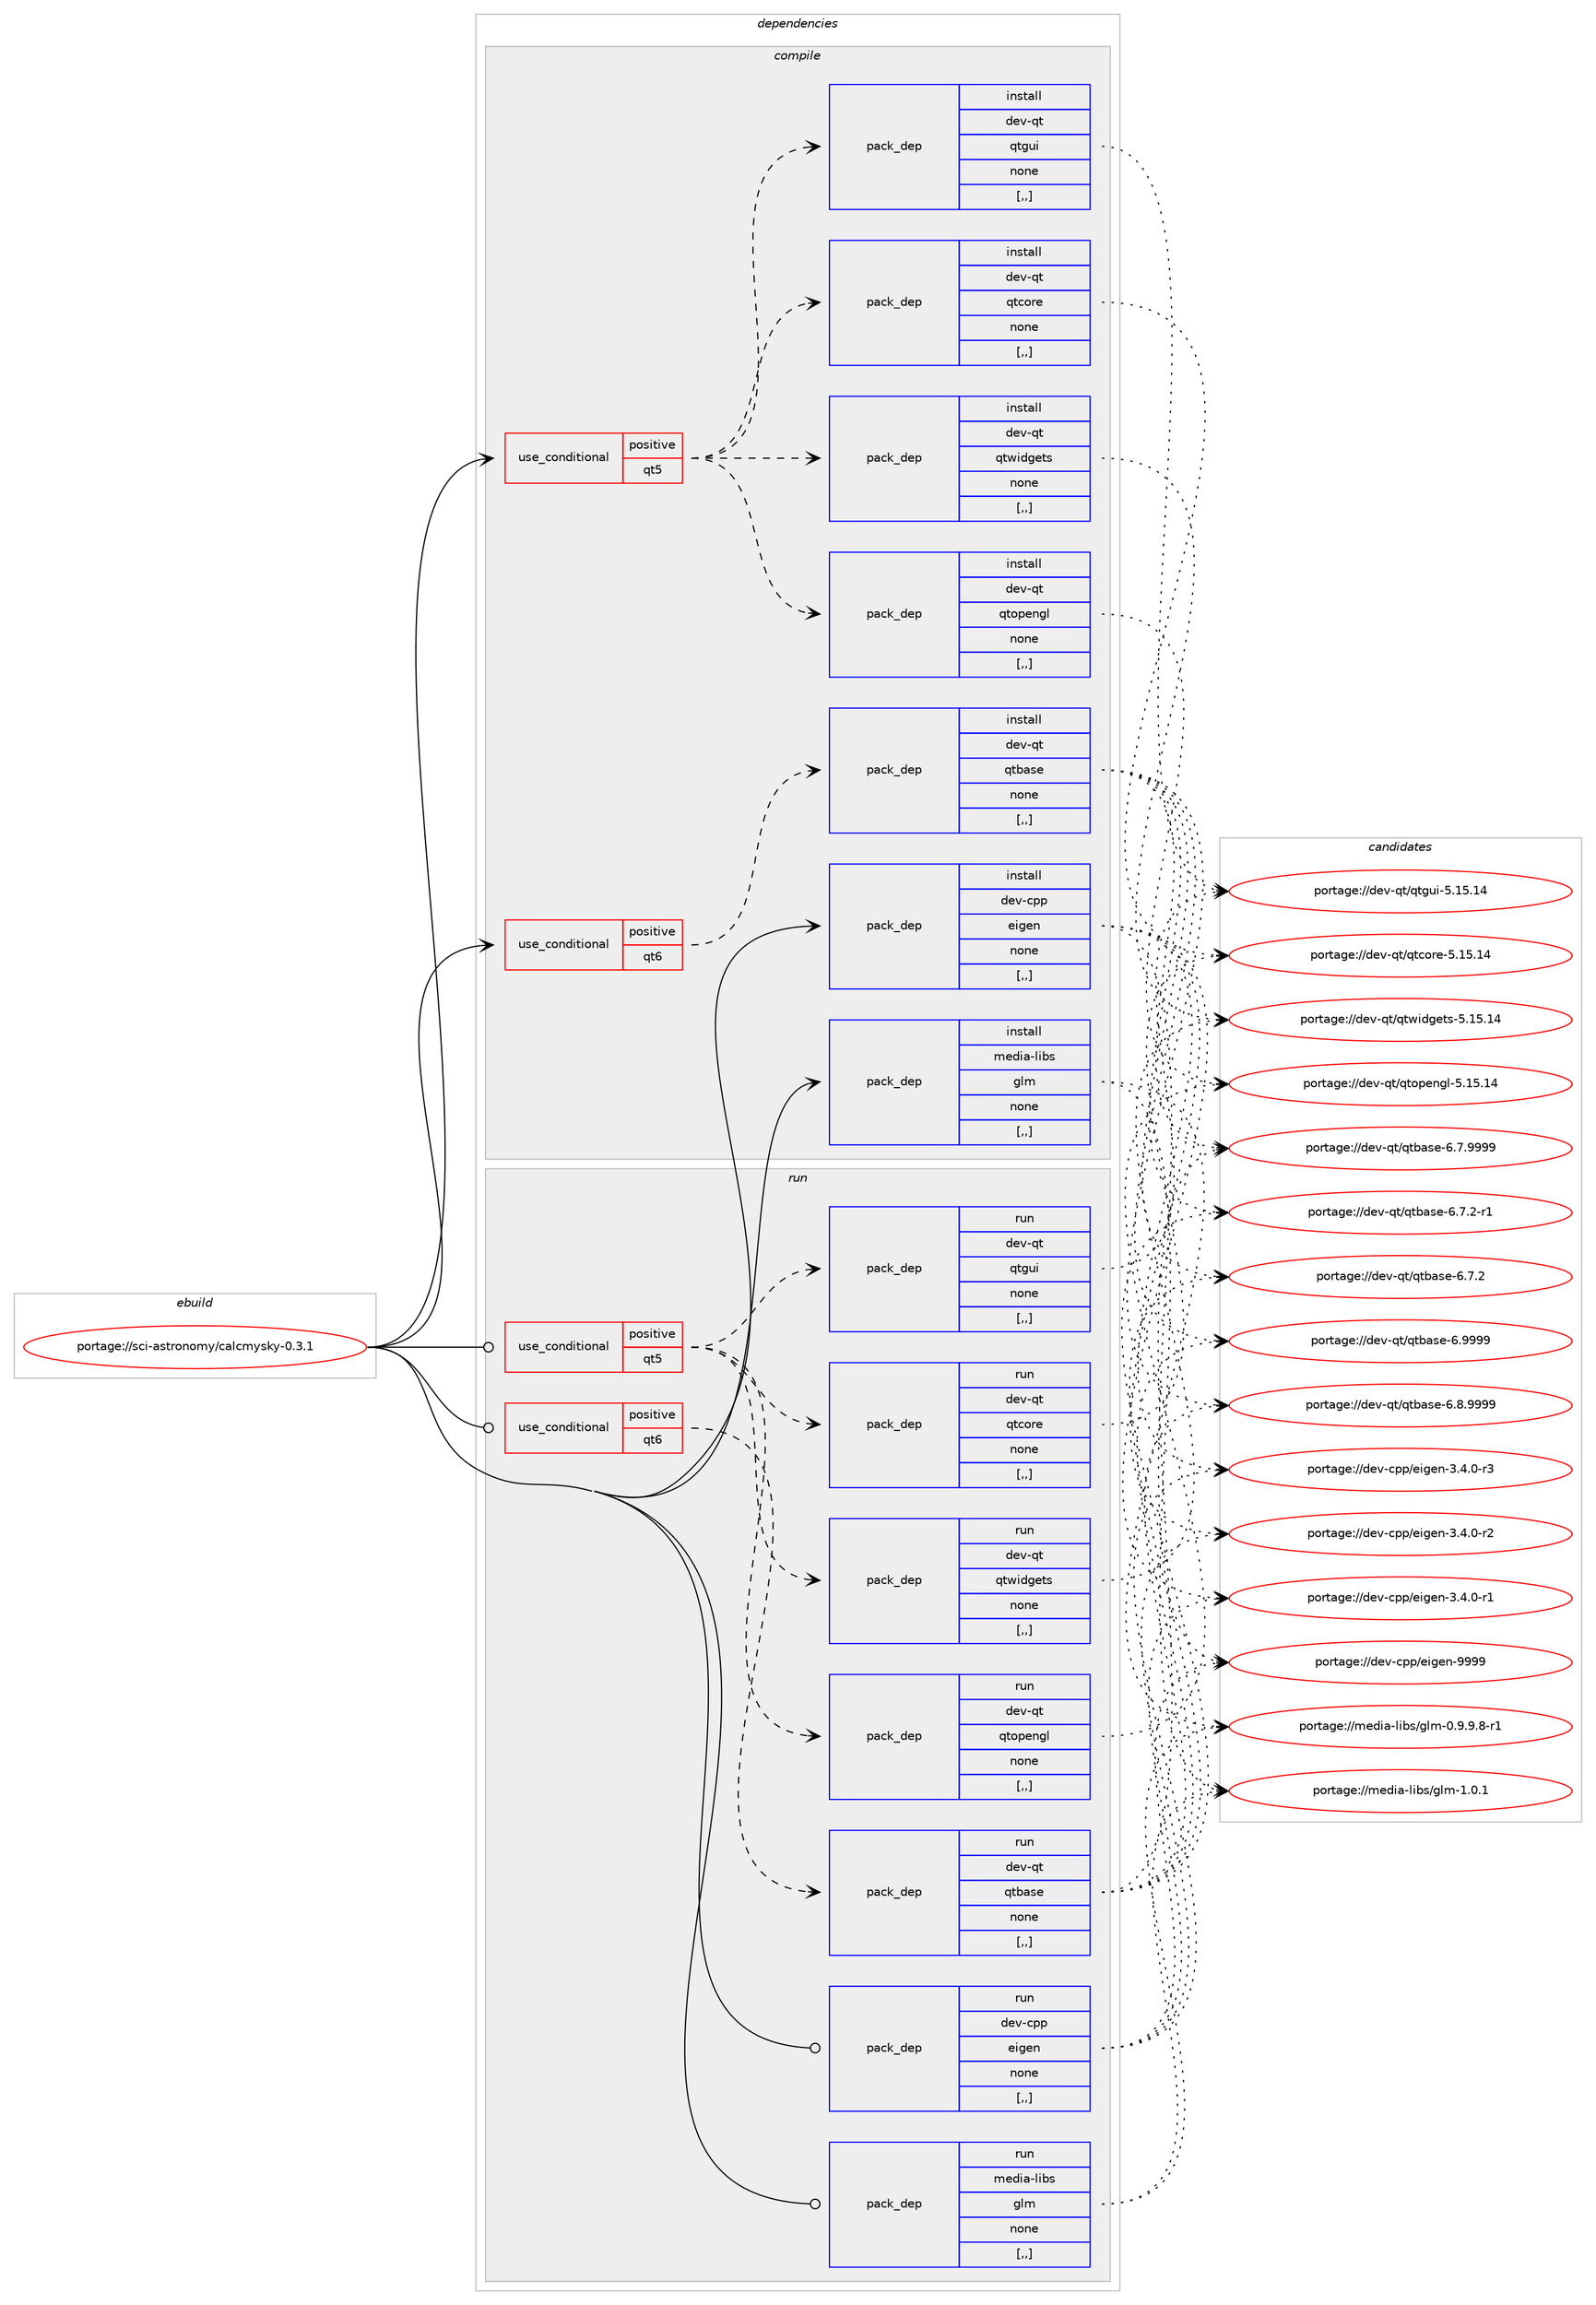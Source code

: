 digraph prolog {

# *************
# Graph options
# *************

newrank=true;
concentrate=true;
compound=true;
graph [rankdir=LR,fontname=Helvetica,fontsize=10,ranksep=1.5];#, ranksep=2.5, nodesep=0.2];
edge  [arrowhead=vee];
node  [fontname=Helvetica,fontsize=10];

# **********
# The ebuild
# **********

subgraph cluster_leftcol {
color=gray;
label=<<i>ebuild</i>>;
id [label="portage://sci-astronomy/calcmysky-0.3.1", color=red, width=4, href="../sci-astronomy/calcmysky-0.3.1.svg"];
}

# ****************
# The dependencies
# ****************

subgraph cluster_midcol {
color=gray;
label=<<i>dependencies</i>>;
subgraph cluster_compile {
fillcolor="#eeeeee";
style=filled;
label=<<i>compile</i>>;
subgraph cond102984 {
dependency388837 [label=<<TABLE BORDER="0" CELLBORDER="1" CELLSPACING="0" CELLPADDING="4"><TR><TD ROWSPAN="3" CELLPADDING="10">use_conditional</TD></TR><TR><TD>positive</TD></TR><TR><TD>qt5</TD></TR></TABLE>>, shape=none, color=red];
subgraph pack283048 {
dependency388838 [label=<<TABLE BORDER="0" CELLBORDER="1" CELLSPACING="0" CELLPADDING="4" WIDTH="220"><TR><TD ROWSPAN="6" CELLPADDING="30">pack_dep</TD></TR><TR><TD WIDTH="110">install</TD></TR><TR><TD>dev-qt</TD></TR><TR><TD>qtcore</TD></TR><TR><TD>none</TD></TR><TR><TD>[,,]</TD></TR></TABLE>>, shape=none, color=blue];
}
dependency388837:e -> dependency388838:w [weight=20,style="dashed",arrowhead="vee"];
subgraph pack283049 {
dependency388839 [label=<<TABLE BORDER="0" CELLBORDER="1" CELLSPACING="0" CELLPADDING="4" WIDTH="220"><TR><TD ROWSPAN="6" CELLPADDING="30">pack_dep</TD></TR><TR><TD WIDTH="110">install</TD></TR><TR><TD>dev-qt</TD></TR><TR><TD>qtgui</TD></TR><TR><TD>none</TD></TR><TR><TD>[,,]</TD></TR></TABLE>>, shape=none, color=blue];
}
dependency388837:e -> dependency388839:w [weight=20,style="dashed",arrowhead="vee"];
subgraph pack283050 {
dependency388840 [label=<<TABLE BORDER="0" CELLBORDER="1" CELLSPACING="0" CELLPADDING="4" WIDTH="220"><TR><TD ROWSPAN="6" CELLPADDING="30">pack_dep</TD></TR><TR><TD WIDTH="110">install</TD></TR><TR><TD>dev-qt</TD></TR><TR><TD>qtopengl</TD></TR><TR><TD>none</TD></TR><TR><TD>[,,]</TD></TR></TABLE>>, shape=none, color=blue];
}
dependency388837:e -> dependency388840:w [weight=20,style="dashed",arrowhead="vee"];
subgraph pack283051 {
dependency388841 [label=<<TABLE BORDER="0" CELLBORDER="1" CELLSPACING="0" CELLPADDING="4" WIDTH="220"><TR><TD ROWSPAN="6" CELLPADDING="30">pack_dep</TD></TR><TR><TD WIDTH="110">install</TD></TR><TR><TD>dev-qt</TD></TR><TR><TD>qtwidgets</TD></TR><TR><TD>none</TD></TR><TR><TD>[,,]</TD></TR></TABLE>>, shape=none, color=blue];
}
dependency388837:e -> dependency388841:w [weight=20,style="dashed",arrowhead="vee"];
}
id:e -> dependency388837:w [weight=20,style="solid",arrowhead="vee"];
subgraph cond102985 {
dependency388842 [label=<<TABLE BORDER="0" CELLBORDER="1" CELLSPACING="0" CELLPADDING="4"><TR><TD ROWSPAN="3" CELLPADDING="10">use_conditional</TD></TR><TR><TD>positive</TD></TR><TR><TD>qt6</TD></TR></TABLE>>, shape=none, color=red];
subgraph pack283052 {
dependency388843 [label=<<TABLE BORDER="0" CELLBORDER="1" CELLSPACING="0" CELLPADDING="4" WIDTH="220"><TR><TD ROWSPAN="6" CELLPADDING="30">pack_dep</TD></TR><TR><TD WIDTH="110">install</TD></TR><TR><TD>dev-qt</TD></TR><TR><TD>qtbase</TD></TR><TR><TD>none</TD></TR><TR><TD>[,,]</TD></TR></TABLE>>, shape=none, color=blue];
}
dependency388842:e -> dependency388843:w [weight=20,style="dashed",arrowhead="vee"];
}
id:e -> dependency388842:w [weight=20,style="solid",arrowhead="vee"];
subgraph pack283053 {
dependency388844 [label=<<TABLE BORDER="0" CELLBORDER="1" CELLSPACING="0" CELLPADDING="4" WIDTH="220"><TR><TD ROWSPAN="6" CELLPADDING="30">pack_dep</TD></TR><TR><TD WIDTH="110">install</TD></TR><TR><TD>dev-cpp</TD></TR><TR><TD>eigen</TD></TR><TR><TD>none</TD></TR><TR><TD>[,,]</TD></TR></TABLE>>, shape=none, color=blue];
}
id:e -> dependency388844:w [weight=20,style="solid",arrowhead="vee"];
subgraph pack283054 {
dependency388845 [label=<<TABLE BORDER="0" CELLBORDER="1" CELLSPACING="0" CELLPADDING="4" WIDTH="220"><TR><TD ROWSPAN="6" CELLPADDING="30">pack_dep</TD></TR><TR><TD WIDTH="110">install</TD></TR><TR><TD>media-libs</TD></TR><TR><TD>glm</TD></TR><TR><TD>none</TD></TR><TR><TD>[,,]</TD></TR></TABLE>>, shape=none, color=blue];
}
id:e -> dependency388845:w [weight=20,style="solid",arrowhead="vee"];
}
subgraph cluster_compileandrun {
fillcolor="#eeeeee";
style=filled;
label=<<i>compile and run</i>>;
}
subgraph cluster_run {
fillcolor="#eeeeee";
style=filled;
label=<<i>run</i>>;
subgraph cond102986 {
dependency388846 [label=<<TABLE BORDER="0" CELLBORDER="1" CELLSPACING="0" CELLPADDING="4"><TR><TD ROWSPAN="3" CELLPADDING="10">use_conditional</TD></TR><TR><TD>positive</TD></TR><TR><TD>qt5</TD></TR></TABLE>>, shape=none, color=red];
subgraph pack283055 {
dependency388847 [label=<<TABLE BORDER="0" CELLBORDER="1" CELLSPACING="0" CELLPADDING="4" WIDTH="220"><TR><TD ROWSPAN="6" CELLPADDING="30">pack_dep</TD></TR><TR><TD WIDTH="110">run</TD></TR><TR><TD>dev-qt</TD></TR><TR><TD>qtcore</TD></TR><TR><TD>none</TD></TR><TR><TD>[,,]</TD></TR></TABLE>>, shape=none, color=blue];
}
dependency388846:e -> dependency388847:w [weight=20,style="dashed",arrowhead="vee"];
subgraph pack283056 {
dependency388848 [label=<<TABLE BORDER="0" CELLBORDER="1" CELLSPACING="0" CELLPADDING="4" WIDTH="220"><TR><TD ROWSPAN="6" CELLPADDING="30">pack_dep</TD></TR><TR><TD WIDTH="110">run</TD></TR><TR><TD>dev-qt</TD></TR><TR><TD>qtgui</TD></TR><TR><TD>none</TD></TR><TR><TD>[,,]</TD></TR></TABLE>>, shape=none, color=blue];
}
dependency388846:e -> dependency388848:w [weight=20,style="dashed",arrowhead="vee"];
subgraph pack283057 {
dependency388849 [label=<<TABLE BORDER="0" CELLBORDER="1" CELLSPACING="0" CELLPADDING="4" WIDTH="220"><TR><TD ROWSPAN="6" CELLPADDING="30">pack_dep</TD></TR><TR><TD WIDTH="110">run</TD></TR><TR><TD>dev-qt</TD></TR><TR><TD>qtopengl</TD></TR><TR><TD>none</TD></TR><TR><TD>[,,]</TD></TR></TABLE>>, shape=none, color=blue];
}
dependency388846:e -> dependency388849:w [weight=20,style="dashed",arrowhead="vee"];
subgraph pack283058 {
dependency388850 [label=<<TABLE BORDER="0" CELLBORDER="1" CELLSPACING="0" CELLPADDING="4" WIDTH="220"><TR><TD ROWSPAN="6" CELLPADDING="30">pack_dep</TD></TR><TR><TD WIDTH="110">run</TD></TR><TR><TD>dev-qt</TD></TR><TR><TD>qtwidgets</TD></TR><TR><TD>none</TD></TR><TR><TD>[,,]</TD></TR></TABLE>>, shape=none, color=blue];
}
dependency388846:e -> dependency388850:w [weight=20,style="dashed",arrowhead="vee"];
}
id:e -> dependency388846:w [weight=20,style="solid",arrowhead="odot"];
subgraph cond102987 {
dependency388851 [label=<<TABLE BORDER="0" CELLBORDER="1" CELLSPACING="0" CELLPADDING="4"><TR><TD ROWSPAN="3" CELLPADDING="10">use_conditional</TD></TR><TR><TD>positive</TD></TR><TR><TD>qt6</TD></TR></TABLE>>, shape=none, color=red];
subgraph pack283059 {
dependency388852 [label=<<TABLE BORDER="0" CELLBORDER="1" CELLSPACING="0" CELLPADDING="4" WIDTH="220"><TR><TD ROWSPAN="6" CELLPADDING="30">pack_dep</TD></TR><TR><TD WIDTH="110">run</TD></TR><TR><TD>dev-qt</TD></TR><TR><TD>qtbase</TD></TR><TR><TD>none</TD></TR><TR><TD>[,,]</TD></TR></TABLE>>, shape=none, color=blue];
}
dependency388851:e -> dependency388852:w [weight=20,style="dashed",arrowhead="vee"];
}
id:e -> dependency388851:w [weight=20,style="solid",arrowhead="odot"];
subgraph pack283060 {
dependency388853 [label=<<TABLE BORDER="0" CELLBORDER="1" CELLSPACING="0" CELLPADDING="4" WIDTH="220"><TR><TD ROWSPAN="6" CELLPADDING="30">pack_dep</TD></TR><TR><TD WIDTH="110">run</TD></TR><TR><TD>dev-cpp</TD></TR><TR><TD>eigen</TD></TR><TR><TD>none</TD></TR><TR><TD>[,,]</TD></TR></TABLE>>, shape=none, color=blue];
}
id:e -> dependency388853:w [weight=20,style="solid",arrowhead="odot"];
subgraph pack283061 {
dependency388854 [label=<<TABLE BORDER="0" CELLBORDER="1" CELLSPACING="0" CELLPADDING="4" WIDTH="220"><TR><TD ROWSPAN="6" CELLPADDING="30">pack_dep</TD></TR><TR><TD WIDTH="110">run</TD></TR><TR><TD>media-libs</TD></TR><TR><TD>glm</TD></TR><TR><TD>none</TD></TR><TR><TD>[,,]</TD></TR></TABLE>>, shape=none, color=blue];
}
id:e -> dependency388854:w [weight=20,style="solid",arrowhead="odot"];
}
}

# **************
# The candidates
# **************

subgraph cluster_choices {
rank=same;
color=gray;
label=<<i>candidates</i>>;

subgraph choice283048 {
color=black;
nodesep=1;
choice1001011184511311647113116991111141014553464953464952 [label="portage://dev-qt/qtcore-5.15.14", color=red, width=4,href="../dev-qt/qtcore-5.15.14.svg"];
dependency388838:e -> choice1001011184511311647113116991111141014553464953464952:w [style=dotted,weight="100"];
}
subgraph choice283049 {
color=black;
nodesep=1;
choice10010111845113116471131161031171054553464953464952 [label="portage://dev-qt/qtgui-5.15.14", color=red, width=4,href="../dev-qt/qtgui-5.15.14.svg"];
dependency388839:e -> choice10010111845113116471131161031171054553464953464952:w [style=dotted,weight="100"];
}
subgraph choice283050 {
color=black;
nodesep=1;
choice10010111845113116471131161111121011101031084553464953464952 [label="portage://dev-qt/qtopengl-5.15.14", color=red, width=4,href="../dev-qt/qtopengl-5.15.14.svg"];
dependency388840:e -> choice10010111845113116471131161111121011101031084553464953464952:w [style=dotted,weight="100"];
}
subgraph choice283051 {
color=black;
nodesep=1;
choice10010111845113116471131161191051001031011161154553464953464952 [label="portage://dev-qt/qtwidgets-5.15.14", color=red, width=4,href="../dev-qt/qtwidgets-5.15.14.svg"];
dependency388841:e -> choice10010111845113116471131161191051001031011161154553464953464952:w [style=dotted,weight="100"];
}
subgraph choice283052 {
color=black;
nodesep=1;
choice1001011184511311647113116989711510145544657575757 [label="portage://dev-qt/qtbase-6.9999", color=red, width=4,href="../dev-qt/qtbase-6.9999.svg"];
choice10010111845113116471131169897115101455446564657575757 [label="portage://dev-qt/qtbase-6.8.9999", color=red, width=4,href="../dev-qt/qtbase-6.8.9999.svg"];
choice10010111845113116471131169897115101455446554657575757 [label="portage://dev-qt/qtbase-6.7.9999", color=red, width=4,href="../dev-qt/qtbase-6.7.9999.svg"];
choice100101118451131164711311698971151014554465546504511449 [label="portage://dev-qt/qtbase-6.7.2-r1", color=red, width=4,href="../dev-qt/qtbase-6.7.2-r1.svg"];
choice10010111845113116471131169897115101455446554650 [label="portage://dev-qt/qtbase-6.7.2", color=red, width=4,href="../dev-qt/qtbase-6.7.2.svg"];
dependency388843:e -> choice1001011184511311647113116989711510145544657575757:w [style=dotted,weight="100"];
dependency388843:e -> choice10010111845113116471131169897115101455446564657575757:w [style=dotted,weight="100"];
dependency388843:e -> choice10010111845113116471131169897115101455446554657575757:w [style=dotted,weight="100"];
dependency388843:e -> choice100101118451131164711311698971151014554465546504511449:w [style=dotted,weight="100"];
dependency388843:e -> choice10010111845113116471131169897115101455446554650:w [style=dotted,weight="100"];
}
subgraph choice283053 {
color=black;
nodesep=1;
choice1001011184599112112471011051031011104557575757 [label="portage://dev-cpp/eigen-9999", color=red, width=4,href="../dev-cpp/eigen-9999.svg"];
choice1001011184599112112471011051031011104551465246484511451 [label="portage://dev-cpp/eigen-3.4.0-r3", color=red, width=4,href="../dev-cpp/eigen-3.4.0-r3.svg"];
choice1001011184599112112471011051031011104551465246484511450 [label="portage://dev-cpp/eigen-3.4.0-r2", color=red, width=4,href="../dev-cpp/eigen-3.4.0-r2.svg"];
choice1001011184599112112471011051031011104551465246484511449 [label="portage://dev-cpp/eigen-3.4.0-r1", color=red, width=4,href="../dev-cpp/eigen-3.4.0-r1.svg"];
dependency388844:e -> choice1001011184599112112471011051031011104557575757:w [style=dotted,weight="100"];
dependency388844:e -> choice1001011184599112112471011051031011104551465246484511451:w [style=dotted,weight="100"];
dependency388844:e -> choice1001011184599112112471011051031011104551465246484511450:w [style=dotted,weight="100"];
dependency388844:e -> choice1001011184599112112471011051031011104551465246484511449:w [style=dotted,weight="100"];
}
subgraph choice283054 {
color=black;
nodesep=1;
choice10910110010597451081059811547103108109454946484649 [label="portage://media-libs/glm-1.0.1", color=red, width=4,href="../media-libs/glm-1.0.1.svg"];
choice1091011001059745108105981154710310810945484657465746564511449 [label="portage://media-libs/glm-0.9.9.8-r1", color=red, width=4,href="../media-libs/glm-0.9.9.8-r1.svg"];
dependency388845:e -> choice10910110010597451081059811547103108109454946484649:w [style=dotted,weight="100"];
dependency388845:e -> choice1091011001059745108105981154710310810945484657465746564511449:w [style=dotted,weight="100"];
}
subgraph choice283055 {
color=black;
nodesep=1;
choice1001011184511311647113116991111141014553464953464952 [label="portage://dev-qt/qtcore-5.15.14", color=red, width=4,href="../dev-qt/qtcore-5.15.14.svg"];
dependency388847:e -> choice1001011184511311647113116991111141014553464953464952:w [style=dotted,weight="100"];
}
subgraph choice283056 {
color=black;
nodesep=1;
choice10010111845113116471131161031171054553464953464952 [label="portage://dev-qt/qtgui-5.15.14", color=red, width=4,href="../dev-qt/qtgui-5.15.14.svg"];
dependency388848:e -> choice10010111845113116471131161031171054553464953464952:w [style=dotted,weight="100"];
}
subgraph choice283057 {
color=black;
nodesep=1;
choice10010111845113116471131161111121011101031084553464953464952 [label="portage://dev-qt/qtopengl-5.15.14", color=red, width=4,href="../dev-qt/qtopengl-5.15.14.svg"];
dependency388849:e -> choice10010111845113116471131161111121011101031084553464953464952:w [style=dotted,weight="100"];
}
subgraph choice283058 {
color=black;
nodesep=1;
choice10010111845113116471131161191051001031011161154553464953464952 [label="portage://dev-qt/qtwidgets-5.15.14", color=red, width=4,href="../dev-qt/qtwidgets-5.15.14.svg"];
dependency388850:e -> choice10010111845113116471131161191051001031011161154553464953464952:w [style=dotted,weight="100"];
}
subgraph choice283059 {
color=black;
nodesep=1;
choice1001011184511311647113116989711510145544657575757 [label="portage://dev-qt/qtbase-6.9999", color=red, width=4,href="../dev-qt/qtbase-6.9999.svg"];
choice10010111845113116471131169897115101455446564657575757 [label="portage://dev-qt/qtbase-6.8.9999", color=red, width=4,href="../dev-qt/qtbase-6.8.9999.svg"];
choice10010111845113116471131169897115101455446554657575757 [label="portage://dev-qt/qtbase-6.7.9999", color=red, width=4,href="../dev-qt/qtbase-6.7.9999.svg"];
choice100101118451131164711311698971151014554465546504511449 [label="portage://dev-qt/qtbase-6.7.2-r1", color=red, width=4,href="../dev-qt/qtbase-6.7.2-r1.svg"];
choice10010111845113116471131169897115101455446554650 [label="portage://dev-qt/qtbase-6.7.2", color=red, width=4,href="../dev-qt/qtbase-6.7.2.svg"];
dependency388852:e -> choice1001011184511311647113116989711510145544657575757:w [style=dotted,weight="100"];
dependency388852:e -> choice10010111845113116471131169897115101455446564657575757:w [style=dotted,weight="100"];
dependency388852:e -> choice10010111845113116471131169897115101455446554657575757:w [style=dotted,weight="100"];
dependency388852:e -> choice100101118451131164711311698971151014554465546504511449:w [style=dotted,weight="100"];
dependency388852:e -> choice10010111845113116471131169897115101455446554650:w [style=dotted,weight="100"];
}
subgraph choice283060 {
color=black;
nodesep=1;
choice1001011184599112112471011051031011104557575757 [label="portage://dev-cpp/eigen-9999", color=red, width=4,href="../dev-cpp/eigen-9999.svg"];
choice1001011184599112112471011051031011104551465246484511451 [label="portage://dev-cpp/eigen-3.4.0-r3", color=red, width=4,href="../dev-cpp/eigen-3.4.0-r3.svg"];
choice1001011184599112112471011051031011104551465246484511450 [label="portage://dev-cpp/eigen-3.4.0-r2", color=red, width=4,href="../dev-cpp/eigen-3.4.0-r2.svg"];
choice1001011184599112112471011051031011104551465246484511449 [label="portage://dev-cpp/eigen-3.4.0-r1", color=red, width=4,href="../dev-cpp/eigen-3.4.0-r1.svg"];
dependency388853:e -> choice1001011184599112112471011051031011104557575757:w [style=dotted,weight="100"];
dependency388853:e -> choice1001011184599112112471011051031011104551465246484511451:w [style=dotted,weight="100"];
dependency388853:e -> choice1001011184599112112471011051031011104551465246484511450:w [style=dotted,weight="100"];
dependency388853:e -> choice1001011184599112112471011051031011104551465246484511449:w [style=dotted,weight="100"];
}
subgraph choice283061 {
color=black;
nodesep=1;
choice10910110010597451081059811547103108109454946484649 [label="portage://media-libs/glm-1.0.1", color=red, width=4,href="../media-libs/glm-1.0.1.svg"];
choice1091011001059745108105981154710310810945484657465746564511449 [label="portage://media-libs/glm-0.9.9.8-r1", color=red, width=4,href="../media-libs/glm-0.9.9.8-r1.svg"];
dependency388854:e -> choice10910110010597451081059811547103108109454946484649:w [style=dotted,weight="100"];
dependency388854:e -> choice1091011001059745108105981154710310810945484657465746564511449:w [style=dotted,weight="100"];
}
}

}
